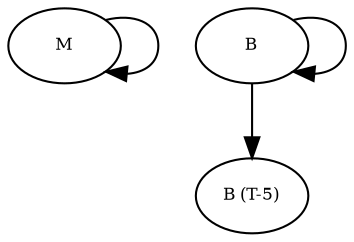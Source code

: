 digraph RGL__DirectedAdjacencyGraph {
    M [
        fontsize = 8,
        label = M
    ]

    B [
        fontsize = 8,
        label = B
    ]

    "B (T-5)" [
        fontsize = 8,
        label = "B (T-5)"
    ]

    M -> M [
        fontsize = 8
    ]

    B -> B [
        fontsize = 8
    ]

    B -> "B (T-5)" [
        fontsize = 8
    ]
}
